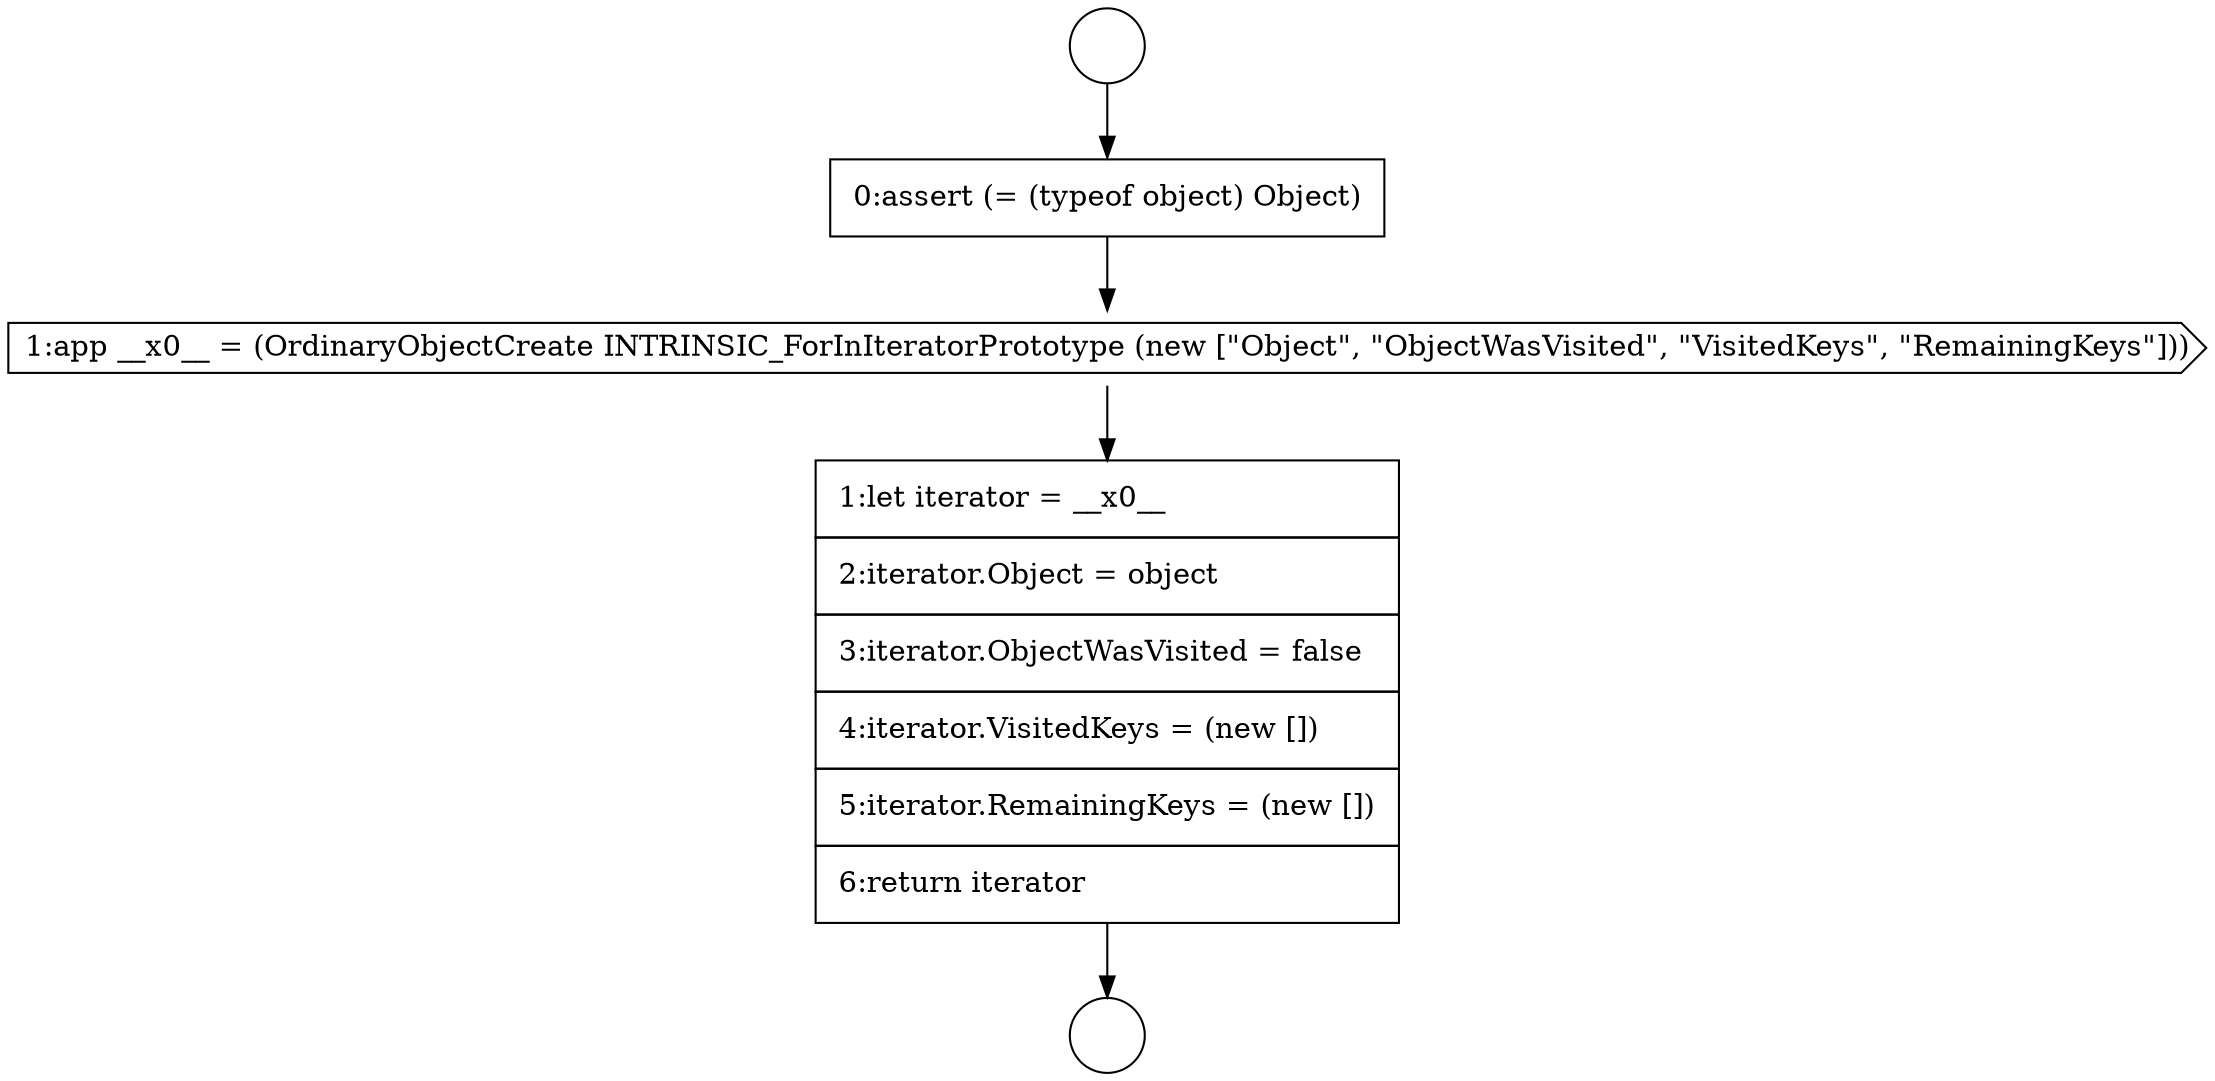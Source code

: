 digraph {
  node0 [shape=circle label=" " color="black" fillcolor="white" style=filled]
  node1 [shape=circle label=" " color="black" fillcolor="white" style=filled]
  node2 [shape=none, margin=0, label=<<font color="black">
    <table border="0" cellborder="1" cellspacing="0" cellpadding="10">
      <tr><td align="left">0:assert (= (typeof object) Object)</td></tr>
    </table>
  </font>> color="black" fillcolor="white" style=filled]
  node3 [shape=cds, label=<<font color="black">1:app __x0__ = (OrdinaryObjectCreate INTRINSIC_ForInIteratorPrototype (new [&quot;Object&quot;, &quot;ObjectWasVisited&quot;, &quot;VisitedKeys&quot;, &quot;RemainingKeys&quot;]))</font>> color="black" fillcolor="white" style=filled]
  node4 [shape=none, margin=0, label=<<font color="black">
    <table border="0" cellborder="1" cellspacing="0" cellpadding="10">
      <tr><td align="left">1:let iterator = __x0__</td></tr>
      <tr><td align="left">2:iterator.Object = object</td></tr>
      <tr><td align="left">3:iterator.ObjectWasVisited = false</td></tr>
      <tr><td align="left">4:iterator.VisitedKeys = (new [])</td></tr>
      <tr><td align="left">5:iterator.RemainingKeys = (new [])</td></tr>
      <tr><td align="left">6:return iterator</td></tr>
    </table>
  </font>> color="black" fillcolor="white" style=filled]
  node0 -> node2 [ color="black"]
  node2 -> node3 [ color="black"]
  node3 -> node4 [ color="black"]
  node4 -> node1 [ color="black"]
}
